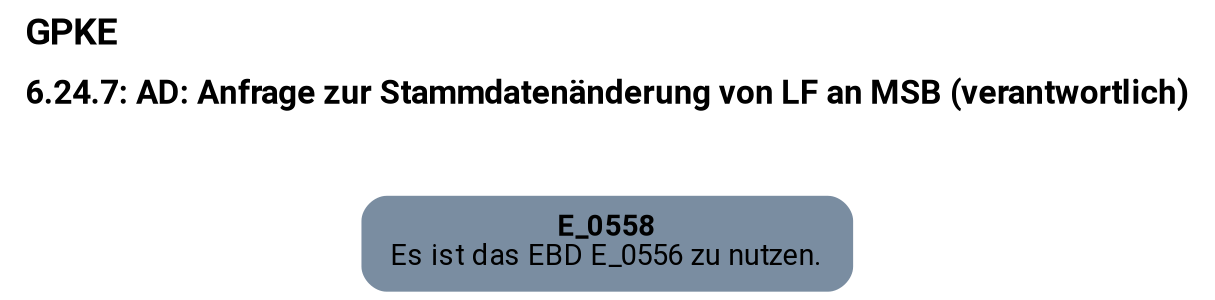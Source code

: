 digraph D {
    labelloc="t";
    label=<<B><FONT POINT-SIZE="18">GPKE</FONT></B><BR align="left"/><BR/><B><FONT POINT-SIZE="16">6.24.7: AD: Anfrage zur Stammdatenänderung von LF an MSB (verantwortlich)</FONT></B><BR align="left"/><BR/><BR/><BR/>>;
    ratio="compress";
    concentrate=true;
    pack=true;
    rankdir=TB;
    packmode="array";
    size="20,20";
    fontsize=12;
    "Empty" [margin="0.2,0.12", shape=box, style="filled,rounded", penwidth=0.0, fillcolor="#7a8da1", label=<<B>E_0558</B><BR align="center"/><FONT>Es ist das EBD E_0556 zu nutzen.</FONT><BR align="center"/>>, fontname="Roboto, sans-serif"];


    bgcolor="transparent";
fontname="Roboto, sans-serif";
}